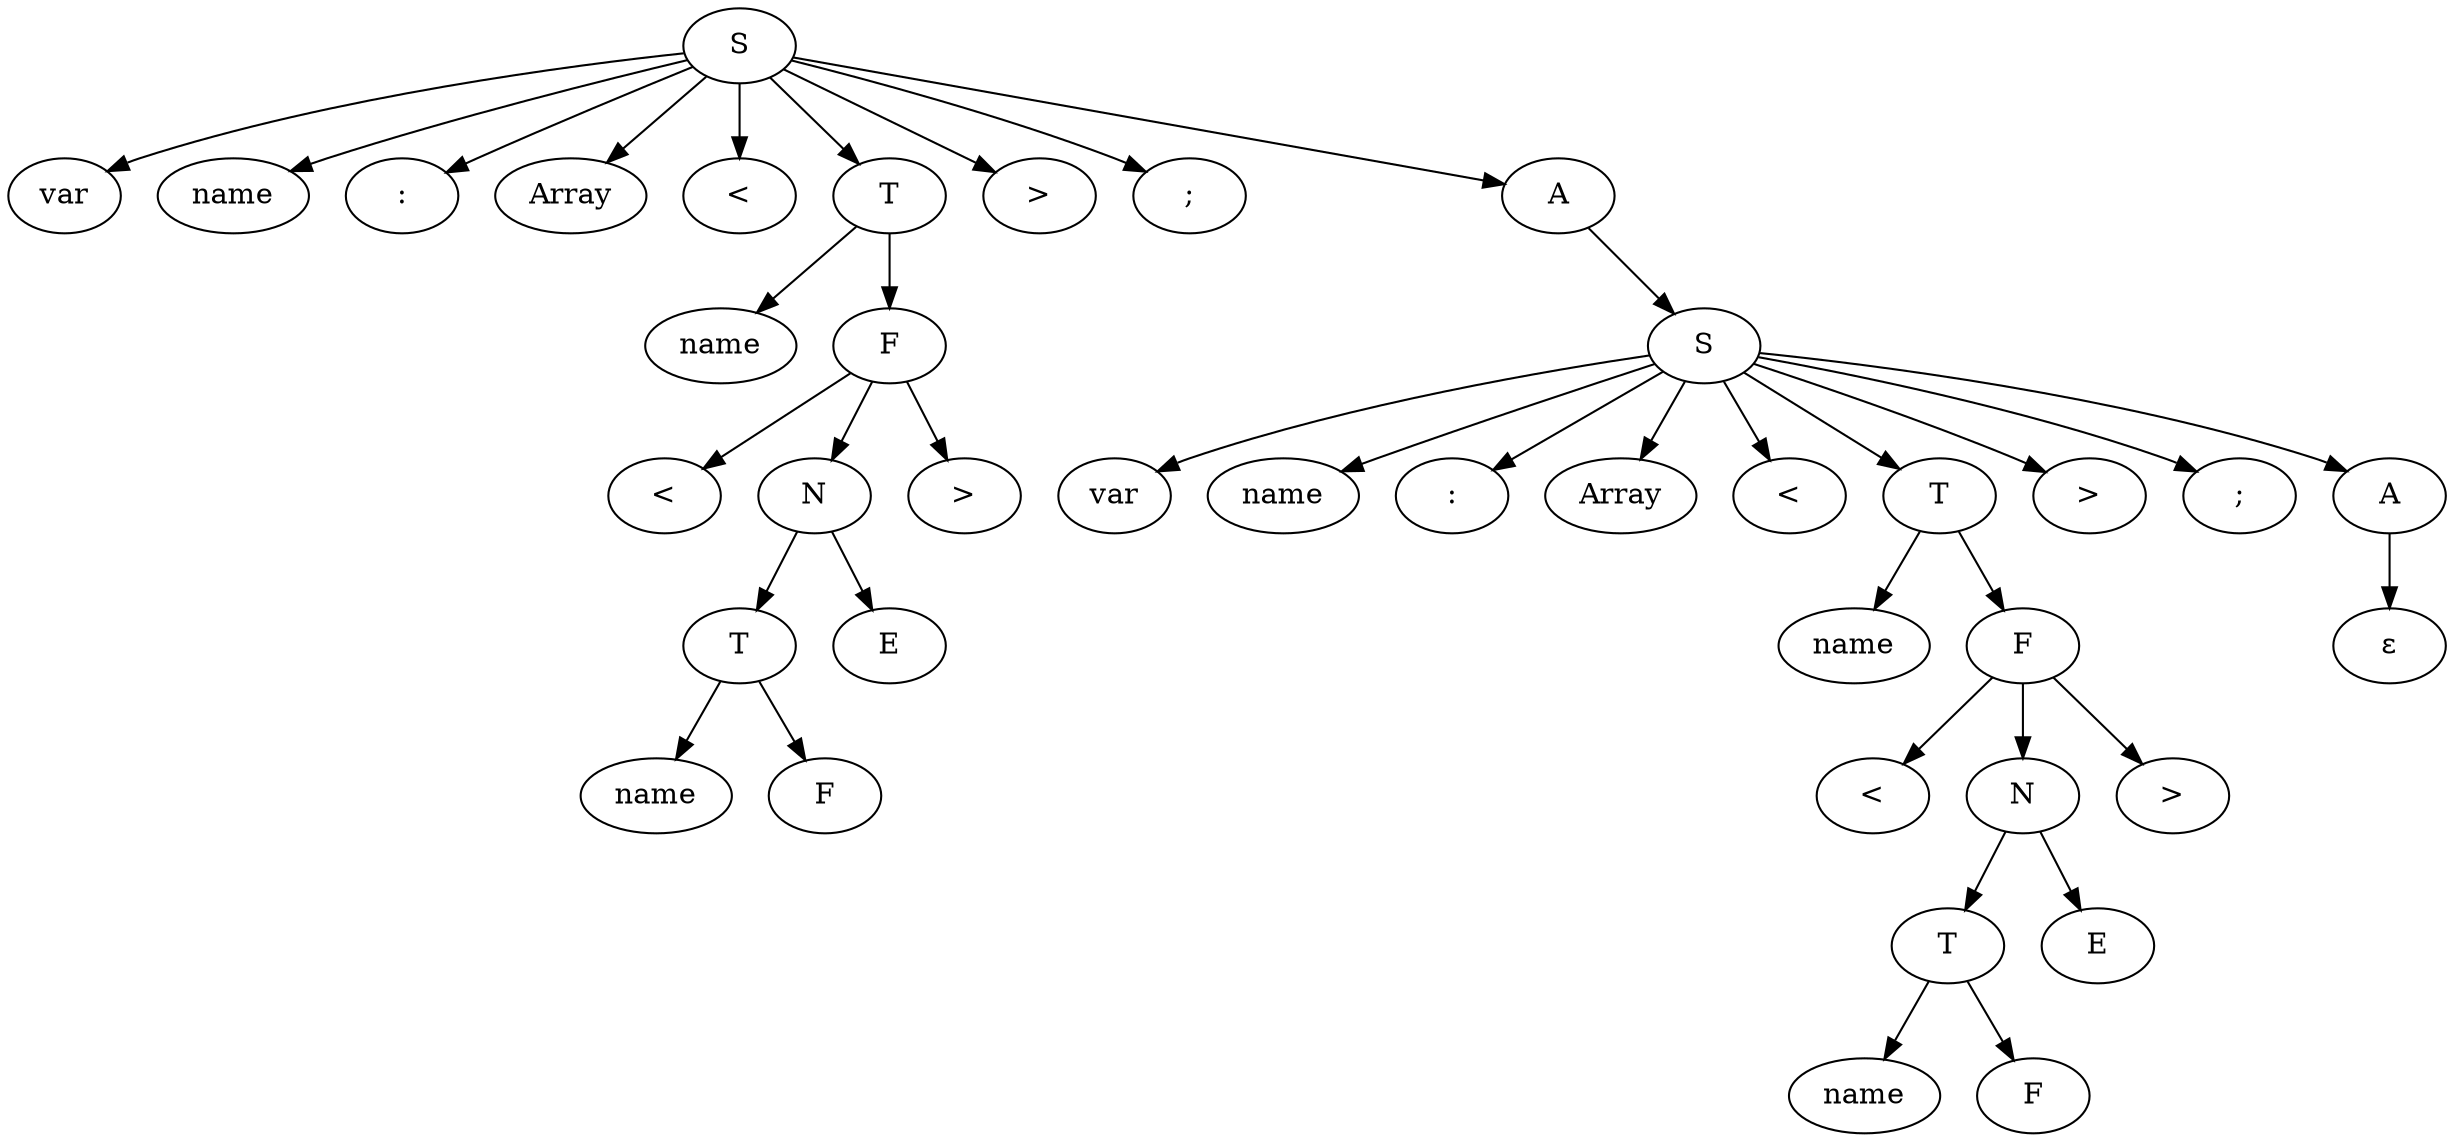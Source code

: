 digraph HelloWorld {1[label="S"];2[label="var"];1 -> 2;3[label="name"];1 -> 3;4[label=":"];1 -> 4;5[label="Array"];1 -> 5;6[label="<"];1 -> 6;7[label="T"];1 -> 7;8[label="name"];7 -> 8;9[label="F"];7 -> 9;10[label="<"];9 -> 10;11[label="N"];9 -> 11;12[label="T"];11 -> 12;13[label="name"];12 -> 13;14[label="F"];12 -> 14;15[label="E"];11 -> 15;16[label=">"];9 -> 16;17[label=">"];1 -> 17;18[label=";"];1 -> 18;19[label="A"];1 -> 19;20[label="S"];19 -> 20;21[label="var"];20 -> 21;22[label="name"];20 -> 22;23[label=":"];20 -> 23;24[label="Array"];20 -> 24;25[label="<"];20 -> 25;26[label="T"];20 -> 26;27[label="name"];26 -> 27;28[label="F"];26 -> 28;29[label="<"];28 -> 29;30[label="N"];28 -> 30;31[label="T"];30 -> 31;32[label="name"];31 -> 32;33[label="F"];31 -> 33;34[label="E"];30 -> 34;35[label=">"];28 -> 35;36[label=">"];20 -> 36;37[label=";"];20 -> 37;38[label="A"];20 -> 38;39[label="ε"];38 -> 39;}